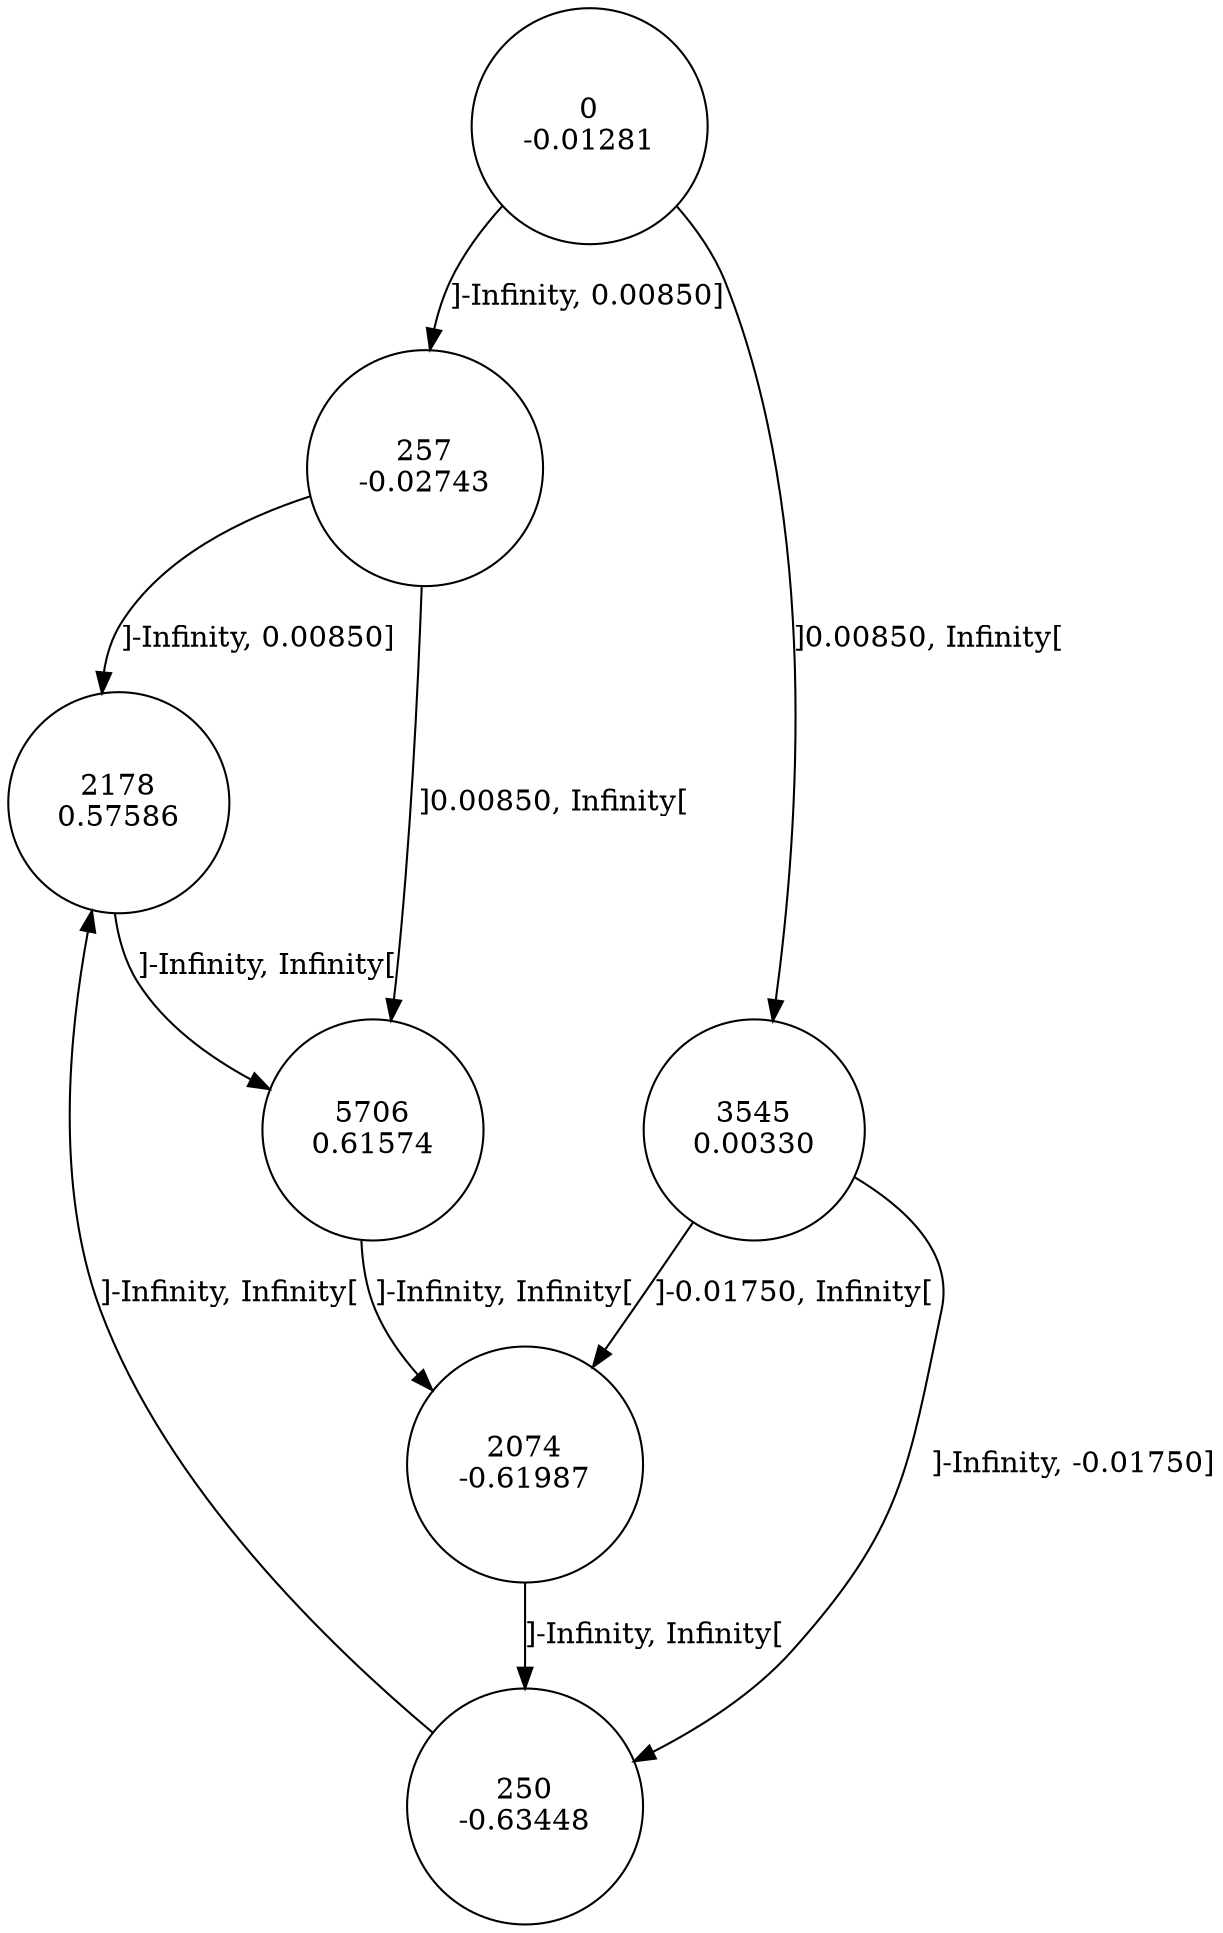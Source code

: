 digraph DFA {
0 [shape=circle, label="0\n-0.01281"];
	0 -> 257 [label="]-Infinity, 0.00850]"];
	0 -> 3545 [label="]0.00850, Infinity["];
3545 [shape=circle, label="3545\n0.00330"];
	3545 -> 250 [label="]-Infinity, -0.01750]"];
	3545 -> 2074 [label="]-0.01750, Infinity["];
2074 [shape=circle, label="2074\n-0.61987"];
	2074 -> 250 [label="]-Infinity, Infinity["];
250 [shape=circle, label="250\n-0.63448"];
	250 -> 2178 [label="]-Infinity, Infinity["];
2178 [shape=circle, label="2178\n0.57586"];
	2178 -> 5706 [label="]-Infinity, Infinity["];
5706 [shape=circle, label="5706\n0.61574"];
	5706 -> 2074 [label="]-Infinity, Infinity["];
257 [shape=circle, label="257\n-0.02743"];
	257 -> 2178 [label="]-Infinity, 0.00850]"];
	257 -> 5706 [label="]0.00850, Infinity["];
}